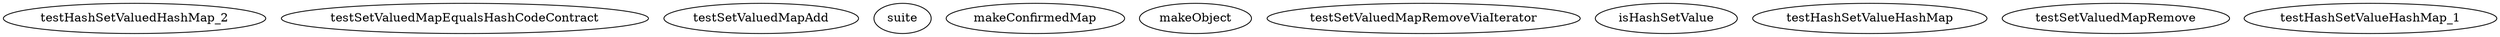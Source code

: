 digraph G {
testHashSetValuedHashMap_2;
testSetValuedMapEqualsHashCodeContract;
testSetValuedMapAdd;
suite;
makeConfirmedMap;
makeObject;
testSetValuedMapRemoveViaIterator;
isHashSetValue;
testHashSetValueHashMap;
testSetValuedMapRemove;
testHashSetValueHashMap_1;
}